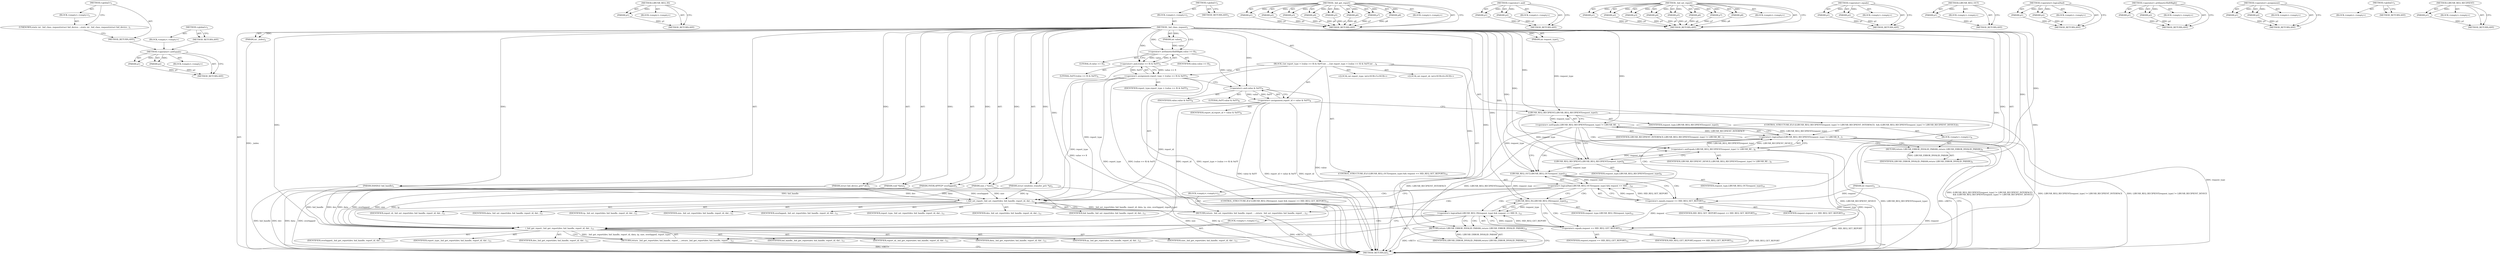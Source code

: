 digraph "&lt;global&gt;" {
vulnerable_134 [label=<(METHOD,&lt;operator&gt;.notEquals)>];
vulnerable_135 [label=<(PARAM,p1)>];
vulnerable_136 [label=<(PARAM,p2)>];
vulnerable_137 [label=<(BLOCK,&lt;empty&gt;,&lt;empty&gt;)>];
vulnerable_138 [label=<(METHOD_RETURN,ANY)>];
vulnerable_163 [label=<(METHOD,LIBUSB_REQ_IN)>];
vulnerable_164 [label=<(PARAM,p1)>];
vulnerable_165 [label=<(BLOCK,&lt;empty&gt;,&lt;empty&gt;)>];
vulnerable_166 [label=<(METHOD_RETURN,ANY)>];
vulnerable_6 [label=<(METHOD,&lt;global&gt;)<SUB>1</SUB>>];
vulnerable_7 [label=<(BLOCK,&lt;empty&gt;,&lt;empty&gt;)<SUB>1</SUB>>];
vulnerable_8 [label=<(METHOD,_hid_class_request)<SUB>1</SUB>>];
vulnerable_9 [label=<(PARAM,struct hid_device_priv* dev)<SUB>1</SUB>>];
vulnerable_10 [label=<(PARAM,HANDLE hid_handle)<SUB>1</SUB>>];
vulnerable_11 [label=<(PARAM,int request_type)<SUB>1</SUB>>];
vulnerable_12 [label=<(PARAM,int request)<SUB>2</SUB>>];
vulnerable_13 [label=<(PARAM,int value)<SUB>2</SUB>>];
vulnerable_14 [label=<(PARAM,int _index)<SUB>2</SUB>>];
vulnerable_15 [label=<(PARAM,void *data)<SUB>2</SUB>>];
vulnerable_16 [label=<(PARAM,struct windows_transfer_priv *tp)<SUB>2</SUB>>];
vulnerable_17 [label=<(PARAM,size_t *size)<SUB>3</SUB>>];
vulnerable_18 [label=<(PARAM,OVERLAPPED* overlapped)<SUB>3</SUB>>];
vulnerable_19 [label=<(BLOCK,{
	int report_type = (value &gt;&gt; 8) &amp; 0xFF;
	int ...,{
	int report_type = (value &gt;&gt; 8) &amp; 0xFF;
	int ...)<SUB>4</SUB>>];
vulnerable_20 [label="<(LOCAL,int report_type: int)<SUB>5</SUB>>"];
vulnerable_21 [label=<(&lt;operator&gt;.assignment,report_type = (value &gt;&gt; 8) &amp; 0xFF)<SUB>5</SUB>>];
vulnerable_22 [label=<(IDENTIFIER,report_type,report_type = (value &gt;&gt; 8) &amp; 0xFF)<SUB>5</SUB>>];
vulnerable_23 [label=<(&lt;operator&gt;.and,(value &gt;&gt; 8) &amp; 0xFF)<SUB>5</SUB>>];
vulnerable_24 [label=<(&lt;operator&gt;.arithmeticShiftRight,value &gt;&gt; 8)<SUB>5</SUB>>];
vulnerable_25 [label=<(IDENTIFIER,value,value &gt;&gt; 8)<SUB>5</SUB>>];
vulnerable_26 [label=<(LITERAL,8,value &gt;&gt; 8)<SUB>5</SUB>>];
vulnerable_27 [label=<(LITERAL,0xFF,(value &gt;&gt; 8) &amp; 0xFF)<SUB>5</SUB>>];
vulnerable_28 [label="<(LOCAL,int report_id: int)<SUB>6</SUB>>"];
vulnerable_29 [label=<(&lt;operator&gt;.assignment,report_id = value &amp; 0xFF)<SUB>6</SUB>>];
vulnerable_30 [label=<(IDENTIFIER,report_id,report_id = value &amp; 0xFF)<SUB>6</SUB>>];
vulnerable_31 [label=<(&lt;operator&gt;.and,value &amp; 0xFF)<SUB>6</SUB>>];
vulnerable_32 [label=<(IDENTIFIER,value,value &amp; 0xFF)<SUB>6</SUB>>];
vulnerable_33 [label=<(LITERAL,0xFF,value &amp; 0xFF)<SUB>6</SUB>>];
vulnerable_34 [label=<(CONTROL_STRUCTURE,IF,if ((LIBUSB_REQ_RECIPIENT(request_type) != LIBUSB_RECIPIENT_INTERFACE)
	  &amp;&amp; (LIBUSB_REQ_RECIPIENT(request_type) != LIBUSB_RECIPIENT_DEVICE)))<SUB>7</SUB>>];
vulnerable_35 [label=<(&lt;operator&gt;.logicalAnd,(LIBUSB_REQ_RECIPIENT(request_type) != LIBUSB_R...)<SUB>7</SUB>>];
vulnerable_36 [label=<(&lt;operator&gt;.notEquals,LIBUSB_REQ_RECIPIENT(request_type) != LIBUSB_RE...)<SUB>7</SUB>>];
vulnerable_37 [label=<(LIBUSB_REQ_RECIPIENT,LIBUSB_REQ_RECIPIENT(request_type))<SUB>7</SUB>>];
vulnerable_38 [label=<(IDENTIFIER,request_type,LIBUSB_REQ_RECIPIENT(request_type))<SUB>7</SUB>>];
vulnerable_39 [label=<(IDENTIFIER,LIBUSB_RECIPIENT_INTERFACE,LIBUSB_REQ_RECIPIENT(request_type) != LIBUSB_RE...)<SUB>7</SUB>>];
vulnerable_40 [label=<(&lt;operator&gt;.notEquals,LIBUSB_REQ_RECIPIENT(request_type) != LIBUSB_RE...)<SUB>8</SUB>>];
vulnerable_41 [label=<(LIBUSB_REQ_RECIPIENT,LIBUSB_REQ_RECIPIENT(request_type))<SUB>8</SUB>>];
vulnerable_42 [label=<(IDENTIFIER,request_type,LIBUSB_REQ_RECIPIENT(request_type))<SUB>8</SUB>>];
vulnerable_43 [label=<(IDENTIFIER,LIBUSB_RECIPIENT_DEVICE,LIBUSB_REQ_RECIPIENT(request_type) != LIBUSB_RE...)<SUB>8</SUB>>];
vulnerable_44 [label=<(BLOCK,&lt;empty&gt;,&lt;empty&gt;)<SUB>9</SUB>>];
vulnerable_45 [label=<(RETURN,return LIBUSB_ERROR_INVALID_PARAM;,return LIBUSB_ERROR_INVALID_PARAM;)<SUB>9</SUB>>];
vulnerable_46 [label=<(IDENTIFIER,LIBUSB_ERROR_INVALID_PARAM,return LIBUSB_ERROR_INVALID_PARAM;)<SUB>9</SUB>>];
vulnerable_47 [label=<(CONTROL_STRUCTURE,IF,if (LIBUSB_REQ_OUT(request_type) &amp;&amp; request == HID_REQ_SET_REPORT))<SUB>10</SUB>>];
vulnerable_48 [label=<(&lt;operator&gt;.logicalAnd,LIBUSB_REQ_OUT(request_type) &amp;&amp; request == HID_...)<SUB>10</SUB>>];
vulnerable_49 [label=<(LIBUSB_REQ_OUT,LIBUSB_REQ_OUT(request_type))<SUB>10</SUB>>];
vulnerable_50 [label=<(IDENTIFIER,request_type,LIBUSB_REQ_OUT(request_type))<SUB>10</SUB>>];
vulnerable_51 [label=<(&lt;operator&gt;.equals,request == HID_REQ_SET_REPORT)<SUB>10</SUB>>];
vulnerable_52 [label=<(IDENTIFIER,request,request == HID_REQ_SET_REPORT)<SUB>10</SUB>>];
vulnerable_53 [label=<(IDENTIFIER,HID_REQ_SET_REPORT,request == HID_REQ_SET_REPORT)<SUB>10</SUB>>];
vulnerable_54 [label=<(BLOCK,&lt;empty&gt;,&lt;empty&gt;)<SUB>11</SUB>>];
vulnerable_55 [label=<(RETURN,return _hid_set_report(dev, hid_handle, report_...,return _hid_set_report(dev, hid_handle, report_...)<SUB>11</SUB>>];
vulnerable_56 [label=<(_hid_set_report,_hid_set_report(dev, hid_handle, report_id, dat...)<SUB>11</SUB>>];
vulnerable_57 [label=<(IDENTIFIER,dev,_hid_set_report(dev, hid_handle, report_id, dat...)<SUB>11</SUB>>];
vulnerable_58 [label=<(IDENTIFIER,hid_handle,_hid_set_report(dev, hid_handle, report_id, dat...)<SUB>11</SUB>>];
vulnerable_59 [label=<(IDENTIFIER,report_id,_hid_set_report(dev, hid_handle, report_id, dat...)<SUB>11</SUB>>];
vulnerable_60 [label=<(IDENTIFIER,data,_hid_set_report(dev, hid_handle, report_id, dat...)<SUB>11</SUB>>];
vulnerable_61 [label=<(IDENTIFIER,tp,_hid_set_report(dev, hid_handle, report_id, dat...)<SUB>11</SUB>>];
vulnerable_62 [label=<(IDENTIFIER,size,_hid_set_report(dev, hid_handle, report_id, dat...)<SUB>11</SUB>>];
vulnerable_63 [label=<(IDENTIFIER,overlapped,_hid_set_report(dev, hid_handle, report_id, dat...)<SUB>11</SUB>>];
vulnerable_64 [label=<(IDENTIFIER,report_type,_hid_set_report(dev, hid_handle, report_id, dat...)<SUB>11</SUB>>];
vulnerable_65 [label=<(CONTROL_STRUCTURE,IF,if (LIBUSB_REQ_IN(request_type) &amp;&amp; request == HID_REQ_GET_REPORT))<SUB>12</SUB>>];
vulnerable_66 [label=<(&lt;operator&gt;.logicalAnd,LIBUSB_REQ_IN(request_type) &amp;&amp; request == HID_R...)<SUB>12</SUB>>];
vulnerable_67 [label=<(LIBUSB_REQ_IN,LIBUSB_REQ_IN(request_type))<SUB>12</SUB>>];
vulnerable_68 [label=<(IDENTIFIER,request_type,LIBUSB_REQ_IN(request_type))<SUB>12</SUB>>];
vulnerable_69 [label=<(&lt;operator&gt;.equals,request == HID_REQ_GET_REPORT)<SUB>12</SUB>>];
vulnerable_70 [label=<(IDENTIFIER,request,request == HID_REQ_GET_REPORT)<SUB>12</SUB>>];
vulnerable_71 [label=<(IDENTIFIER,HID_REQ_GET_REPORT,request == HID_REQ_GET_REPORT)<SUB>12</SUB>>];
vulnerable_72 [label=<(BLOCK,&lt;empty&gt;,&lt;empty&gt;)<SUB>13</SUB>>];
vulnerable_73 [label=<(RETURN,return _hid_get_report(dev, hid_handle, report_...,return _hid_get_report(dev, hid_handle, report_...)<SUB>13</SUB>>];
vulnerable_74 [label=<(_hid_get_report,_hid_get_report(dev, hid_handle, report_id, dat...)<SUB>13</SUB>>];
vulnerable_75 [label=<(IDENTIFIER,dev,_hid_get_report(dev, hid_handle, report_id, dat...)<SUB>13</SUB>>];
vulnerable_76 [label=<(IDENTIFIER,hid_handle,_hid_get_report(dev, hid_handle, report_id, dat...)<SUB>13</SUB>>];
vulnerable_77 [label=<(IDENTIFIER,report_id,_hid_get_report(dev, hid_handle, report_id, dat...)<SUB>13</SUB>>];
vulnerable_78 [label=<(IDENTIFIER,data,_hid_get_report(dev, hid_handle, report_id, dat...)<SUB>13</SUB>>];
vulnerable_79 [label=<(IDENTIFIER,tp,_hid_get_report(dev, hid_handle, report_id, dat...)<SUB>13</SUB>>];
vulnerable_80 [label=<(IDENTIFIER,size,_hid_get_report(dev, hid_handle, report_id, dat...)<SUB>13</SUB>>];
vulnerable_81 [label=<(IDENTIFIER,overlapped,_hid_get_report(dev, hid_handle, report_id, dat...)<SUB>13</SUB>>];
vulnerable_82 [label=<(IDENTIFIER,report_type,_hid_get_report(dev, hid_handle, report_id, dat...)<SUB>13</SUB>>];
vulnerable_83 [label=<(RETURN,return LIBUSB_ERROR_INVALID_PARAM;,return LIBUSB_ERROR_INVALID_PARAM;)<SUB>14</SUB>>];
vulnerable_84 [label=<(IDENTIFIER,LIBUSB_ERROR_INVALID_PARAM,return LIBUSB_ERROR_INVALID_PARAM;)<SUB>14</SUB>>];
vulnerable_85 [label=<(METHOD_RETURN,int)<SUB>1</SUB>>];
vulnerable_87 [label=<(METHOD_RETURN,ANY)<SUB>1</SUB>>];
vulnerable_167 [label=<(METHOD,_hid_get_report)>];
vulnerable_168 [label=<(PARAM,p1)>];
vulnerable_169 [label=<(PARAM,p2)>];
vulnerable_170 [label=<(PARAM,p3)>];
vulnerable_171 [label=<(PARAM,p4)>];
vulnerable_172 [label=<(PARAM,p5)>];
vulnerable_173 [label=<(PARAM,p6)>];
vulnerable_174 [label=<(PARAM,p7)>];
vulnerable_175 [label=<(PARAM,p8)>];
vulnerable_176 [label=<(BLOCK,&lt;empty&gt;,&lt;empty&gt;)>];
vulnerable_177 [label=<(METHOD_RETURN,ANY)>];
vulnerable_119 [label=<(METHOD,&lt;operator&gt;.and)>];
vulnerable_120 [label=<(PARAM,p1)>];
vulnerable_121 [label=<(PARAM,p2)>];
vulnerable_122 [label=<(BLOCK,&lt;empty&gt;,&lt;empty&gt;)>];
vulnerable_123 [label=<(METHOD_RETURN,ANY)>];
vulnerable_152 [label=<(METHOD,_hid_set_report)>];
vulnerable_153 [label=<(PARAM,p1)>];
vulnerable_154 [label=<(PARAM,p2)>];
vulnerable_155 [label=<(PARAM,p3)>];
vulnerable_156 [label=<(PARAM,p4)>];
vulnerable_157 [label=<(PARAM,p5)>];
vulnerable_158 [label=<(PARAM,p6)>];
vulnerable_159 [label=<(PARAM,p7)>];
vulnerable_160 [label=<(PARAM,p8)>];
vulnerable_161 [label=<(BLOCK,&lt;empty&gt;,&lt;empty&gt;)>];
vulnerable_162 [label=<(METHOD_RETURN,ANY)>];
vulnerable_147 [label=<(METHOD,&lt;operator&gt;.equals)>];
vulnerable_148 [label=<(PARAM,p1)>];
vulnerable_149 [label=<(PARAM,p2)>];
vulnerable_150 [label=<(BLOCK,&lt;empty&gt;,&lt;empty&gt;)>];
vulnerable_151 [label=<(METHOD_RETURN,ANY)>];
vulnerable_143 [label=<(METHOD,LIBUSB_REQ_OUT)>];
vulnerable_144 [label=<(PARAM,p1)>];
vulnerable_145 [label=<(BLOCK,&lt;empty&gt;,&lt;empty&gt;)>];
vulnerable_146 [label=<(METHOD_RETURN,ANY)>];
vulnerable_129 [label=<(METHOD,&lt;operator&gt;.logicalAnd)>];
vulnerable_130 [label=<(PARAM,p1)>];
vulnerable_131 [label=<(PARAM,p2)>];
vulnerable_132 [label=<(BLOCK,&lt;empty&gt;,&lt;empty&gt;)>];
vulnerable_133 [label=<(METHOD_RETURN,ANY)>];
vulnerable_124 [label=<(METHOD,&lt;operator&gt;.arithmeticShiftRight)>];
vulnerable_125 [label=<(PARAM,p1)>];
vulnerable_126 [label=<(PARAM,p2)>];
vulnerable_127 [label=<(BLOCK,&lt;empty&gt;,&lt;empty&gt;)>];
vulnerable_128 [label=<(METHOD_RETURN,ANY)>];
vulnerable_114 [label=<(METHOD,&lt;operator&gt;.assignment)>];
vulnerable_115 [label=<(PARAM,p1)>];
vulnerable_116 [label=<(PARAM,p2)>];
vulnerable_117 [label=<(BLOCK,&lt;empty&gt;,&lt;empty&gt;)>];
vulnerable_118 [label=<(METHOD_RETURN,ANY)>];
vulnerable_108 [label=<(METHOD,&lt;global&gt;)<SUB>1</SUB>>];
vulnerable_109 [label=<(BLOCK,&lt;empty&gt;,&lt;empty&gt;)>];
vulnerable_110 [label=<(METHOD_RETURN,ANY)>];
vulnerable_139 [label=<(METHOD,LIBUSB_REQ_RECIPIENT)>];
vulnerable_140 [label=<(PARAM,p1)>];
vulnerable_141 [label=<(BLOCK,&lt;empty&gt;,&lt;empty&gt;)>];
vulnerable_142 [label=<(METHOD_RETURN,ANY)>];
fixed_6 [label=<(METHOD,&lt;global&gt;)<SUB>1</SUB>>];
fixed_7 [label=<(BLOCK,&lt;empty&gt;,&lt;empty&gt;)<SUB>1</SUB>>];
fixed_8 [label=<(UNKNOWN,static int _hid_class_request(struct hid_device...,static int _hid_class_request(struct hid_device...)<SUB>1</SUB>>];
fixed_9 [label=<(METHOD_RETURN,ANY)<SUB>1</SUB>>];
fixed_14 [label=<(METHOD,&lt;global&gt;)<SUB>1</SUB>>];
fixed_15 [label=<(BLOCK,&lt;empty&gt;,&lt;empty&gt;)>];
fixed_16 [label=<(METHOD_RETURN,ANY)>];
vulnerable_134 -> vulnerable_135  [key=0, label="AST: "];
vulnerable_134 -> vulnerable_135  [key=1, label="DDG: "];
vulnerable_134 -> vulnerable_137  [key=0, label="AST: "];
vulnerable_134 -> vulnerable_136  [key=0, label="AST: "];
vulnerable_134 -> vulnerable_136  [key=1, label="DDG: "];
vulnerable_134 -> vulnerable_138  [key=0, label="AST: "];
vulnerable_134 -> vulnerable_138  [key=1, label="CFG: "];
vulnerable_135 -> vulnerable_138  [key=0, label="DDG: p1"];
vulnerable_136 -> vulnerable_138  [key=0, label="DDG: p2"];
vulnerable_163 -> vulnerable_164  [key=0, label="AST: "];
vulnerable_163 -> vulnerable_164  [key=1, label="DDG: "];
vulnerable_163 -> vulnerable_165  [key=0, label="AST: "];
vulnerable_163 -> vulnerable_166  [key=0, label="AST: "];
vulnerable_163 -> vulnerable_166  [key=1, label="CFG: "];
vulnerable_164 -> vulnerable_166  [key=0, label="DDG: p1"];
vulnerable_6 -> vulnerable_7  [key=0, label="AST: "];
vulnerable_6 -> vulnerable_87  [key=0, label="AST: "];
vulnerable_6 -> vulnerable_87  [key=1, label="CFG: "];
vulnerable_7 -> vulnerable_8  [key=0, label="AST: "];
vulnerable_8 -> vulnerable_9  [key=0, label="AST: "];
vulnerable_8 -> vulnerable_9  [key=1, label="DDG: "];
vulnerable_8 -> vulnerable_10  [key=0, label="AST: "];
vulnerable_8 -> vulnerable_10  [key=1, label="DDG: "];
vulnerable_8 -> vulnerable_11  [key=0, label="AST: "];
vulnerable_8 -> vulnerable_11  [key=1, label="DDG: "];
vulnerable_8 -> vulnerable_12  [key=0, label="AST: "];
vulnerable_8 -> vulnerable_12  [key=1, label="DDG: "];
vulnerable_8 -> vulnerable_13  [key=0, label="AST: "];
vulnerable_8 -> vulnerable_13  [key=1, label="DDG: "];
vulnerable_8 -> vulnerable_14  [key=0, label="AST: "];
vulnerable_8 -> vulnerable_14  [key=1, label="DDG: "];
vulnerable_8 -> vulnerable_15  [key=0, label="AST: "];
vulnerable_8 -> vulnerable_15  [key=1, label="DDG: "];
vulnerable_8 -> vulnerable_16  [key=0, label="AST: "];
vulnerable_8 -> vulnerable_16  [key=1, label="DDG: "];
vulnerable_8 -> vulnerable_17  [key=0, label="AST: "];
vulnerable_8 -> vulnerable_17  [key=1, label="DDG: "];
vulnerable_8 -> vulnerable_18  [key=0, label="AST: "];
vulnerable_8 -> vulnerable_18  [key=1, label="DDG: "];
vulnerable_8 -> vulnerable_19  [key=0, label="AST: "];
vulnerable_8 -> vulnerable_85  [key=0, label="AST: "];
vulnerable_8 -> vulnerable_24  [key=0, label="CFG: "];
vulnerable_8 -> vulnerable_24  [key=1, label="DDG: "];
vulnerable_8 -> vulnerable_83  [key=0, label="DDG: "];
vulnerable_8 -> vulnerable_84  [key=0, label="DDG: "];
vulnerable_8 -> vulnerable_23  [key=0, label="DDG: "];
vulnerable_8 -> vulnerable_31  [key=0, label="DDG: "];
vulnerable_8 -> vulnerable_45  [key=0, label="DDG: "];
vulnerable_8 -> vulnerable_36  [key=0, label="DDG: "];
vulnerable_8 -> vulnerable_40  [key=0, label="DDG: "];
vulnerable_8 -> vulnerable_46  [key=0, label="DDG: "];
vulnerable_8 -> vulnerable_49  [key=0, label="DDG: "];
vulnerable_8 -> vulnerable_51  [key=0, label="DDG: "];
vulnerable_8 -> vulnerable_67  [key=0, label="DDG: "];
vulnerable_8 -> vulnerable_69  [key=0, label="DDG: "];
vulnerable_8 -> vulnerable_37  [key=0, label="DDG: "];
vulnerable_8 -> vulnerable_41  [key=0, label="DDG: "];
vulnerable_8 -> vulnerable_56  [key=0, label="DDG: "];
vulnerable_8 -> vulnerable_74  [key=0, label="DDG: "];
vulnerable_9 -> vulnerable_85  [key=0, label="DDG: dev"];
vulnerable_9 -> vulnerable_56  [key=0, label="DDG: dev"];
vulnerable_9 -> vulnerable_74  [key=0, label="DDG: dev"];
vulnerable_10 -> vulnerable_85  [key=0, label="DDG: hid_handle"];
vulnerable_10 -> vulnerable_56  [key=0, label="DDG: hid_handle"];
vulnerable_10 -> vulnerable_74  [key=0, label="DDG: hid_handle"];
vulnerable_11 -> vulnerable_37  [key=0, label="DDG: request_type"];
vulnerable_12 -> vulnerable_85  [key=0, label="DDG: request"];
vulnerable_12 -> vulnerable_51  [key=0, label="DDG: request"];
vulnerable_12 -> vulnerable_69  [key=0, label="DDG: request"];
vulnerable_13 -> vulnerable_24  [key=0, label="DDG: value"];
vulnerable_14 -> vulnerable_85  [key=0, label="DDG: _index"];
vulnerable_15 -> vulnerable_85  [key=0, label="DDG: data"];
vulnerable_15 -> vulnerable_56  [key=0, label="DDG: data"];
vulnerable_15 -> vulnerable_74  [key=0, label="DDG: data"];
vulnerable_16 -> vulnerable_85  [key=0, label="DDG: tp"];
vulnerable_16 -> vulnerable_56  [key=0, label="DDG: tp"];
vulnerable_16 -> vulnerable_74  [key=0, label="DDG: tp"];
vulnerable_17 -> vulnerable_85  [key=0, label="DDG: size"];
vulnerable_17 -> vulnerable_56  [key=0, label="DDG: size"];
vulnerable_17 -> vulnerable_74  [key=0, label="DDG: size"];
vulnerable_18 -> vulnerable_85  [key=0, label="DDG: overlapped"];
vulnerable_18 -> vulnerable_56  [key=0, label="DDG: overlapped"];
vulnerable_18 -> vulnerable_74  [key=0, label="DDG: overlapped"];
vulnerable_19 -> vulnerable_20  [key=0, label="AST: "];
vulnerable_19 -> vulnerable_21  [key=0, label="AST: "];
vulnerable_19 -> vulnerable_28  [key=0, label="AST: "];
vulnerable_19 -> vulnerable_29  [key=0, label="AST: "];
vulnerable_19 -> vulnerable_34  [key=0, label="AST: "];
vulnerable_19 -> vulnerable_47  [key=0, label="AST: "];
vulnerable_19 -> vulnerable_65  [key=0, label="AST: "];
vulnerable_19 -> vulnerable_83  [key=0, label="AST: "];
vulnerable_21 -> vulnerable_22  [key=0, label="AST: "];
vulnerable_21 -> vulnerable_23  [key=0, label="AST: "];
vulnerable_21 -> vulnerable_31  [key=0, label="CFG: "];
vulnerable_21 -> vulnerable_85  [key=0, label="DDG: report_type"];
vulnerable_21 -> vulnerable_85  [key=1, label="DDG: (value &gt;&gt; 8) &amp; 0xFF"];
vulnerable_21 -> vulnerable_85  [key=2, label="DDG: report_type = (value &gt;&gt; 8) &amp; 0xFF"];
vulnerable_21 -> vulnerable_56  [key=0, label="DDG: report_type"];
vulnerable_21 -> vulnerable_74  [key=0, label="DDG: report_type"];
vulnerable_23 -> vulnerable_24  [key=0, label="AST: "];
vulnerable_23 -> vulnerable_27  [key=0, label="AST: "];
vulnerable_23 -> vulnerable_21  [key=0, label="CFG: "];
vulnerable_23 -> vulnerable_21  [key=1, label="DDG: value &gt;&gt; 8"];
vulnerable_23 -> vulnerable_21  [key=2, label="DDG: 0xFF"];
vulnerable_23 -> vulnerable_85  [key=0, label="DDG: value &gt;&gt; 8"];
vulnerable_24 -> vulnerable_25  [key=0, label="AST: "];
vulnerable_24 -> vulnerable_26  [key=0, label="AST: "];
vulnerable_24 -> vulnerable_23  [key=0, label="CFG: "];
vulnerable_24 -> vulnerable_23  [key=1, label="DDG: value"];
vulnerable_24 -> vulnerable_23  [key=2, label="DDG: 8"];
vulnerable_24 -> vulnerable_31  [key=0, label="DDG: value"];
vulnerable_29 -> vulnerable_30  [key=0, label="AST: "];
vulnerable_29 -> vulnerable_31  [key=0, label="AST: "];
vulnerable_29 -> vulnerable_37  [key=0, label="CFG: "];
vulnerable_29 -> vulnerable_85  [key=0, label="DDG: report_id"];
vulnerable_29 -> vulnerable_85  [key=1, label="DDG: value &amp; 0xFF"];
vulnerable_29 -> vulnerable_85  [key=2, label="DDG: report_id = value &amp; 0xFF"];
vulnerable_29 -> vulnerable_56  [key=0, label="DDG: report_id"];
vulnerable_29 -> vulnerable_74  [key=0, label="DDG: report_id"];
vulnerable_31 -> vulnerable_32  [key=0, label="AST: "];
vulnerable_31 -> vulnerable_33  [key=0, label="AST: "];
vulnerable_31 -> vulnerable_29  [key=0, label="CFG: "];
vulnerable_31 -> vulnerable_29  [key=1, label="DDG: value"];
vulnerable_31 -> vulnerable_29  [key=2, label="DDG: 0xFF"];
vulnerable_31 -> vulnerable_85  [key=0, label="DDG: value"];
vulnerable_34 -> vulnerable_35  [key=0, label="AST: "];
vulnerable_34 -> vulnerable_44  [key=0, label="AST: "];
vulnerable_35 -> vulnerable_36  [key=0, label="AST: "];
vulnerable_35 -> vulnerable_40  [key=0, label="AST: "];
vulnerable_35 -> vulnerable_45  [key=0, label="CFG: "];
vulnerable_35 -> vulnerable_45  [key=1, label="CDG: "];
vulnerable_35 -> vulnerable_49  [key=0, label="CFG: "];
vulnerable_35 -> vulnerable_49  [key=1, label="CDG: "];
vulnerable_35 -> vulnerable_85  [key=0, label="DDG: LIBUSB_REQ_RECIPIENT(request_type) != LIBUSB_RECIPIENT_INTERFACE"];
vulnerable_35 -> vulnerable_85  [key=1, label="DDG: LIBUSB_REQ_RECIPIENT(request_type) != LIBUSB_RECIPIENT_DEVICE"];
vulnerable_35 -> vulnerable_85  [key=2, label="DDG: (LIBUSB_REQ_RECIPIENT(request_type) != LIBUSB_RECIPIENT_INTERFACE)
	  &amp;&amp; (LIBUSB_REQ_RECIPIENT(request_type) != LIBUSB_RECIPIENT_DEVICE)"];
vulnerable_35 -> vulnerable_48  [key=0, label="CDG: "];
vulnerable_36 -> vulnerable_37  [key=0, label="AST: "];
vulnerable_36 -> vulnerable_39  [key=0, label="AST: "];
vulnerable_36 -> vulnerable_35  [key=0, label="CFG: "];
vulnerable_36 -> vulnerable_35  [key=1, label="DDG: LIBUSB_REQ_RECIPIENT(request_type)"];
vulnerable_36 -> vulnerable_35  [key=2, label="DDG: LIBUSB_RECIPIENT_INTERFACE"];
vulnerable_36 -> vulnerable_41  [key=0, label="CFG: "];
vulnerable_36 -> vulnerable_41  [key=1, label="CDG: "];
vulnerable_36 -> vulnerable_85  [key=0, label="DDG: LIBUSB_REQ_RECIPIENT(request_type)"];
vulnerable_36 -> vulnerable_85  [key=1, label="DDG: LIBUSB_RECIPIENT_INTERFACE"];
vulnerable_36 -> vulnerable_40  [key=0, label="CDG: "];
vulnerable_37 -> vulnerable_38  [key=0, label="AST: "];
vulnerable_37 -> vulnerable_36  [key=0, label="CFG: "];
vulnerable_37 -> vulnerable_36  [key=1, label="DDG: request_type"];
vulnerable_37 -> vulnerable_85  [key=0, label="DDG: request_type"];
vulnerable_37 -> vulnerable_49  [key=0, label="DDG: request_type"];
vulnerable_37 -> vulnerable_41  [key=0, label="DDG: request_type"];
vulnerable_40 -> vulnerable_41  [key=0, label="AST: "];
vulnerable_40 -> vulnerable_43  [key=0, label="AST: "];
vulnerable_40 -> vulnerable_35  [key=0, label="CFG: "];
vulnerable_40 -> vulnerable_35  [key=1, label="DDG: LIBUSB_REQ_RECIPIENT(request_type)"];
vulnerable_40 -> vulnerable_35  [key=2, label="DDG: LIBUSB_RECIPIENT_DEVICE"];
vulnerable_40 -> vulnerable_85  [key=0, label="DDG: LIBUSB_REQ_RECIPIENT(request_type)"];
vulnerable_40 -> vulnerable_85  [key=1, label="DDG: LIBUSB_RECIPIENT_DEVICE"];
vulnerable_41 -> vulnerable_42  [key=0, label="AST: "];
vulnerable_41 -> vulnerable_40  [key=0, label="CFG: "];
vulnerable_41 -> vulnerable_40  [key=1, label="DDG: request_type"];
vulnerable_41 -> vulnerable_85  [key=0, label="DDG: request_type"];
vulnerable_41 -> vulnerable_49  [key=0, label="DDG: request_type"];
vulnerable_44 -> vulnerable_45  [key=0, label="AST: "];
vulnerable_45 -> vulnerable_46  [key=0, label="AST: "];
vulnerable_45 -> vulnerable_85  [key=0, label="CFG: "];
vulnerable_45 -> vulnerable_85  [key=1, label="DDG: &lt;RET&gt;"];
vulnerable_46 -> vulnerable_45  [key=0, label="DDG: LIBUSB_ERROR_INVALID_PARAM"];
vulnerable_47 -> vulnerable_48  [key=0, label="AST: "];
vulnerable_47 -> vulnerable_54  [key=0, label="AST: "];
vulnerable_48 -> vulnerable_49  [key=0, label="AST: "];
vulnerable_48 -> vulnerable_51  [key=0, label="AST: "];
vulnerable_48 -> vulnerable_56  [key=0, label="CFG: "];
vulnerable_48 -> vulnerable_56  [key=1, label="CDG: "];
vulnerable_48 -> vulnerable_67  [key=0, label="CFG: "];
vulnerable_48 -> vulnerable_67  [key=1, label="CDG: "];
vulnerable_48 -> vulnerable_66  [key=0, label="CDG: "];
vulnerable_48 -> vulnerable_55  [key=0, label="CDG: "];
vulnerable_49 -> vulnerable_50  [key=0, label="AST: "];
vulnerable_49 -> vulnerable_48  [key=0, label="CFG: "];
vulnerable_49 -> vulnerable_48  [key=1, label="DDG: request_type"];
vulnerable_49 -> vulnerable_51  [key=0, label="CFG: "];
vulnerable_49 -> vulnerable_51  [key=1, label="CDG: "];
vulnerable_49 -> vulnerable_67  [key=0, label="DDG: request_type"];
vulnerable_51 -> vulnerable_52  [key=0, label="AST: "];
vulnerable_51 -> vulnerable_53  [key=0, label="AST: "];
vulnerable_51 -> vulnerable_48  [key=0, label="CFG: "];
vulnerable_51 -> vulnerable_48  [key=1, label="DDG: request"];
vulnerable_51 -> vulnerable_48  [key=2, label="DDG: HID_REQ_SET_REPORT"];
vulnerable_51 -> vulnerable_85  [key=0, label="DDG: HID_REQ_SET_REPORT"];
vulnerable_51 -> vulnerable_69  [key=0, label="DDG: request"];
vulnerable_54 -> vulnerable_55  [key=0, label="AST: "];
vulnerable_55 -> vulnerable_56  [key=0, label="AST: "];
vulnerable_55 -> vulnerable_85  [key=0, label="CFG: "];
vulnerable_55 -> vulnerable_85  [key=1, label="DDG: &lt;RET&gt;"];
vulnerable_56 -> vulnerable_57  [key=0, label="AST: "];
vulnerable_56 -> vulnerable_58  [key=0, label="AST: "];
vulnerable_56 -> vulnerable_59  [key=0, label="AST: "];
vulnerable_56 -> vulnerable_60  [key=0, label="AST: "];
vulnerable_56 -> vulnerable_61  [key=0, label="AST: "];
vulnerable_56 -> vulnerable_62  [key=0, label="AST: "];
vulnerable_56 -> vulnerable_63  [key=0, label="AST: "];
vulnerable_56 -> vulnerable_64  [key=0, label="AST: "];
vulnerable_56 -> vulnerable_55  [key=0, label="CFG: "];
vulnerable_56 -> vulnerable_55  [key=1, label="DDG: _hid_set_report(dev, hid_handle, report_id, data, tp, size, overlapped, report_type)"];
vulnerable_65 -> vulnerable_66  [key=0, label="AST: "];
vulnerable_65 -> vulnerable_72  [key=0, label="AST: "];
vulnerable_66 -> vulnerable_67  [key=0, label="AST: "];
vulnerable_66 -> vulnerable_69  [key=0, label="AST: "];
vulnerable_66 -> vulnerable_74  [key=0, label="CFG: "];
vulnerable_66 -> vulnerable_74  [key=1, label="CDG: "];
vulnerable_66 -> vulnerable_83  [key=0, label="CFG: "];
vulnerable_66 -> vulnerable_83  [key=1, label="CDG: "];
vulnerable_66 -> vulnerable_73  [key=0, label="CDG: "];
vulnerable_67 -> vulnerable_68  [key=0, label="AST: "];
vulnerable_67 -> vulnerable_66  [key=0, label="CFG: "];
vulnerable_67 -> vulnerable_66  [key=1, label="DDG: request_type"];
vulnerable_67 -> vulnerable_69  [key=0, label="CFG: "];
vulnerable_67 -> vulnerable_69  [key=1, label="CDG: "];
vulnerable_69 -> vulnerable_70  [key=0, label="AST: "];
vulnerable_69 -> vulnerable_71  [key=0, label="AST: "];
vulnerable_69 -> vulnerable_66  [key=0, label="CFG: "];
vulnerable_69 -> vulnerable_66  [key=1, label="DDG: request"];
vulnerable_69 -> vulnerable_66  [key=2, label="DDG: HID_REQ_GET_REPORT"];
vulnerable_69 -> vulnerable_85  [key=0, label="DDG: HID_REQ_GET_REPORT"];
vulnerable_72 -> vulnerable_73  [key=0, label="AST: "];
vulnerable_73 -> vulnerable_74  [key=0, label="AST: "];
vulnerable_73 -> vulnerable_85  [key=0, label="CFG: "];
vulnerable_73 -> vulnerable_85  [key=1, label="DDG: &lt;RET&gt;"];
vulnerable_74 -> vulnerable_75  [key=0, label="AST: "];
vulnerable_74 -> vulnerable_76  [key=0, label="AST: "];
vulnerable_74 -> vulnerable_77  [key=0, label="AST: "];
vulnerable_74 -> vulnerable_78  [key=0, label="AST: "];
vulnerable_74 -> vulnerable_79  [key=0, label="AST: "];
vulnerable_74 -> vulnerable_80  [key=0, label="AST: "];
vulnerable_74 -> vulnerable_81  [key=0, label="AST: "];
vulnerable_74 -> vulnerable_82  [key=0, label="AST: "];
vulnerable_74 -> vulnerable_73  [key=0, label="CFG: "];
vulnerable_74 -> vulnerable_73  [key=1, label="DDG: _hid_get_report(dev, hid_handle, report_id, data, tp, size, overlapped, report_type)"];
vulnerable_83 -> vulnerable_84  [key=0, label="AST: "];
vulnerable_83 -> vulnerable_85  [key=0, label="CFG: "];
vulnerable_83 -> vulnerable_85  [key=1, label="DDG: &lt;RET&gt;"];
vulnerable_84 -> vulnerable_83  [key=0, label="DDG: LIBUSB_ERROR_INVALID_PARAM"];
vulnerable_167 -> vulnerable_168  [key=0, label="AST: "];
vulnerable_167 -> vulnerable_168  [key=1, label="DDG: "];
vulnerable_167 -> vulnerable_176  [key=0, label="AST: "];
vulnerable_167 -> vulnerable_169  [key=0, label="AST: "];
vulnerable_167 -> vulnerable_169  [key=1, label="DDG: "];
vulnerable_167 -> vulnerable_177  [key=0, label="AST: "];
vulnerable_167 -> vulnerable_177  [key=1, label="CFG: "];
vulnerable_167 -> vulnerable_170  [key=0, label="AST: "];
vulnerable_167 -> vulnerable_170  [key=1, label="DDG: "];
vulnerable_167 -> vulnerable_171  [key=0, label="AST: "];
vulnerable_167 -> vulnerable_171  [key=1, label="DDG: "];
vulnerable_167 -> vulnerable_172  [key=0, label="AST: "];
vulnerable_167 -> vulnerable_172  [key=1, label="DDG: "];
vulnerable_167 -> vulnerable_173  [key=0, label="AST: "];
vulnerable_167 -> vulnerable_173  [key=1, label="DDG: "];
vulnerable_167 -> vulnerable_174  [key=0, label="AST: "];
vulnerable_167 -> vulnerable_174  [key=1, label="DDG: "];
vulnerable_167 -> vulnerable_175  [key=0, label="AST: "];
vulnerable_167 -> vulnerable_175  [key=1, label="DDG: "];
vulnerable_168 -> vulnerable_177  [key=0, label="DDG: p1"];
vulnerable_169 -> vulnerable_177  [key=0, label="DDG: p2"];
vulnerable_170 -> vulnerable_177  [key=0, label="DDG: p3"];
vulnerable_171 -> vulnerable_177  [key=0, label="DDG: p4"];
vulnerable_172 -> vulnerable_177  [key=0, label="DDG: p5"];
vulnerable_173 -> vulnerable_177  [key=0, label="DDG: p6"];
vulnerable_174 -> vulnerable_177  [key=0, label="DDG: p7"];
vulnerable_175 -> vulnerable_177  [key=0, label="DDG: p8"];
vulnerable_119 -> vulnerable_120  [key=0, label="AST: "];
vulnerable_119 -> vulnerable_120  [key=1, label="DDG: "];
vulnerable_119 -> vulnerable_122  [key=0, label="AST: "];
vulnerable_119 -> vulnerable_121  [key=0, label="AST: "];
vulnerable_119 -> vulnerable_121  [key=1, label="DDG: "];
vulnerable_119 -> vulnerable_123  [key=0, label="AST: "];
vulnerable_119 -> vulnerable_123  [key=1, label="CFG: "];
vulnerable_120 -> vulnerable_123  [key=0, label="DDG: p1"];
vulnerable_121 -> vulnerable_123  [key=0, label="DDG: p2"];
vulnerable_152 -> vulnerable_153  [key=0, label="AST: "];
vulnerable_152 -> vulnerable_153  [key=1, label="DDG: "];
vulnerable_152 -> vulnerable_161  [key=0, label="AST: "];
vulnerable_152 -> vulnerable_154  [key=0, label="AST: "];
vulnerable_152 -> vulnerable_154  [key=1, label="DDG: "];
vulnerable_152 -> vulnerable_162  [key=0, label="AST: "];
vulnerable_152 -> vulnerable_162  [key=1, label="CFG: "];
vulnerable_152 -> vulnerable_155  [key=0, label="AST: "];
vulnerable_152 -> vulnerable_155  [key=1, label="DDG: "];
vulnerable_152 -> vulnerable_156  [key=0, label="AST: "];
vulnerable_152 -> vulnerable_156  [key=1, label="DDG: "];
vulnerable_152 -> vulnerable_157  [key=0, label="AST: "];
vulnerable_152 -> vulnerable_157  [key=1, label="DDG: "];
vulnerable_152 -> vulnerable_158  [key=0, label="AST: "];
vulnerable_152 -> vulnerable_158  [key=1, label="DDG: "];
vulnerable_152 -> vulnerable_159  [key=0, label="AST: "];
vulnerable_152 -> vulnerable_159  [key=1, label="DDG: "];
vulnerable_152 -> vulnerable_160  [key=0, label="AST: "];
vulnerable_152 -> vulnerable_160  [key=1, label="DDG: "];
vulnerable_153 -> vulnerable_162  [key=0, label="DDG: p1"];
vulnerable_154 -> vulnerable_162  [key=0, label="DDG: p2"];
vulnerable_155 -> vulnerable_162  [key=0, label="DDG: p3"];
vulnerable_156 -> vulnerable_162  [key=0, label="DDG: p4"];
vulnerable_157 -> vulnerable_162  [key=0, label="DDG: p5"];
vulnerable_158 -> vulnerable_162  [key=0, label="DDG: p6"];
vulnerable_159 -> vulnerable_162  [key=0, label="DDG: p7"];
vulnerable_160 -> vulnerable_162  [key=0, label="DDG: p8"];
vulnerable_147 -> vulnerable_148  [key=0, label="AST: "];
vulnerable_147 -> vulnerable_148  [key=1, label="DDG: "];
vulnerable_147 -> vulnerable_150  [key=0, label="AST: "];
vulnerable_147 -> vulnerable_149  [key=0, label="AST: "];
vulnerable_147 -> vulnerable_149  [key=1, label="DDG: "];
vulnerable_147 -> vulnerable_151  [key=0, label="AST: "];
vulnerable_147 -> vulnerable_151  [key=1, label="CFG: "];
vulnerable_148 -> vulnerable_151  [key=0, label="DDG: p1"];
vulnerable_149 -> vulnerable_151  [key=0, label="DDG: p2"];
vulnerable_143 -> vulnerable_144  [key=0, label="AST: "];
vulnerable_143 -> vulnerable_144  [key=1, label="DDG: "];
vulnerable_143 -> vulnerable_145  [key=0, label="AST: "];
vulnerable_143 -> vulnerable_146  [key=0, label="AST: "];
vulnerable_143 -> vulnerable_146  [key=1, label="CFG: "];
vulnerable_144 -> vulnerable_146  [key=0, label="DDG: p1"];
vulnerable_129 -> vulnerable_130  [key=0, label="AST: "];
vulnerable_129 -> vulnerable_130  [key=1, label="DDG: "];
vulnerable_129 -> vulnerable_132  [key=0, label="AST: "];
vulnerable_129 -> vulnerable_131  [key=0, label="AST: "];
vulnerable_129 -> vulnerable_131  [key=1, label="DDG: "];
vulnerable_129 -> vulnerable_133  [key=0, label="AST: "];
vulnerable_129 -> vulnerable_133  [key=1, label="CFG: "];
vulnerable_130 -> vulnerable_133  [key=0, label="DDG: p1"];
vulnerable_131 -> vulnerable_133  [key=0, label="DDG: p2"];
vulnerable_124 -> vulnerable_125  [key=0, label="AST: "];
vulnerable_124 -> vulnerable_125  [key=1, label="DDG: "];
vulnerable_124 -> vulnerable_127  [key=0, label="AST: "];
vulnerable_124 -> vulnerable_126  [key=0, label="AST: "];
vulnerable_124 -> vulnerable_126  [key=1, label="DDG: "];
vulnerable_124 -> vulnerable_128  [key=0, label="AST: "];
vulnerable_124 -> vulnerable_128  [key=1, label="CFG: "];
vulnerable_125 -> vulnerable_128  [key=0, label="DDG: p1"];
vulnerable_126 -> vulnerable_128  [key=0, label="DDG: p2"];
vulnerable_114 -> vulnerable_115  [key=0, label="AST: "];
vulnerable_114 -> vulnerable_115  [key=1, label="DDG: "];
vulnerable_114 -> vulnerable_117  [key=0, label="AST: "];
vulnerable_114 -> vulnerable_116  [key=0, label="AST: "];
vulnerable_114 -> vulnerable_116  [key=1, label="DDG: "];
vulnerable_114 -> vulnerable_118  [key=0, label="AST: "];
vulnerable_114 -> vulnerable_118  [key=1, label="CFG: "];
vulnerable_115 -> vulnerable_118  [key=0, label="DDG: p1"];
vulnerable_116 -> vulnerable_118  [key=0, label="DDG: p2"];
vulnerable_108 -> vulnerable_109  [key=0, label="AST: "];
vulnerable_108 -> vulnerable_110  [key=0, label="AST: "];
vulnerable_108 -> vulnerable_110  [key=1, label="CFG: "];
vulnerable_139 -> vulnerable_140  [key=0, label="AST: "];
vulnerable_139 -> vulnerable_140  [key=1, label="DDG: "];
vulnerable_139 -> vulnerable_141  [key=0, label="AST: "];
vulnerable_139 -> vulnerable_142  [key=0, label="AST: "];
vulnerable_139 -> vulnerable_142  [key=1, label="CFG: "];
vulnerable_140 -> vulnerable_142  [key=0, label="DDG: p1"];
fixed_6 -> fixed_7  [key=0, label="AST: "];
fixed_6 -> fixed_9  [key=0, label="AST: "];
fixed_6 -> fixed_8  [key=0, label="CFG: "];
fixed_7 -> fixed_8  [key=0, label="AST: "];
fixed_8 -> fixed_9  [key=0, label="CFG: "];
fixed_9 -> vulnerable_134  [key=0];
fixed_14 -> fixed_15  [key=0, label="AST: "];
fixed_14 -> fixed_16  [key=0, label="AST: "];
fixed_14 -> fixed_16  [key=1, label="CFG: "];
fixed_15 -> vulnerable_134  [key=0];
fixed_16 -> vulnerable_134  [key=0];
}
